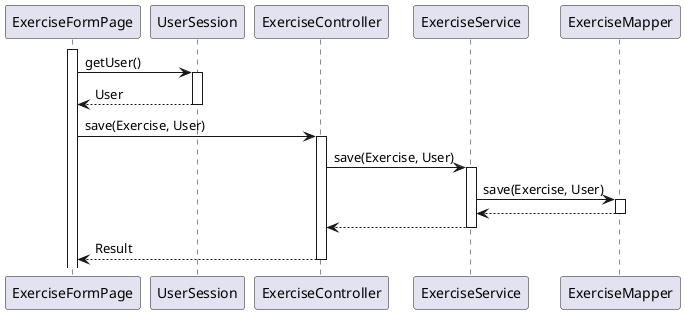 @startuml
activate ExerciseFormPage
ExerciseFormPage -> UserSession: getUser()
activate UserSession

UserSession --> ExerciseFormPage: User
deactivate UserSession

ExerciseFormPage -> ExerciseController: save(Exercise, User)
activate ExerciseController

ExerciseController -> ExerciseService: save(Exercise, User)
activate ExerciseService

ExerciseService -> ExerciseMapper: save(Exercise, User)
activate ExerciseMapper

ExerciseMapper --> ExerciseService:
deactivate ExerciseMapper

ExerciseService --> ExerciseController:
deactivate ExerciseService

ExerciseController --> ExerciseFormPage: Result
deactivate ExerciseController
@enduml